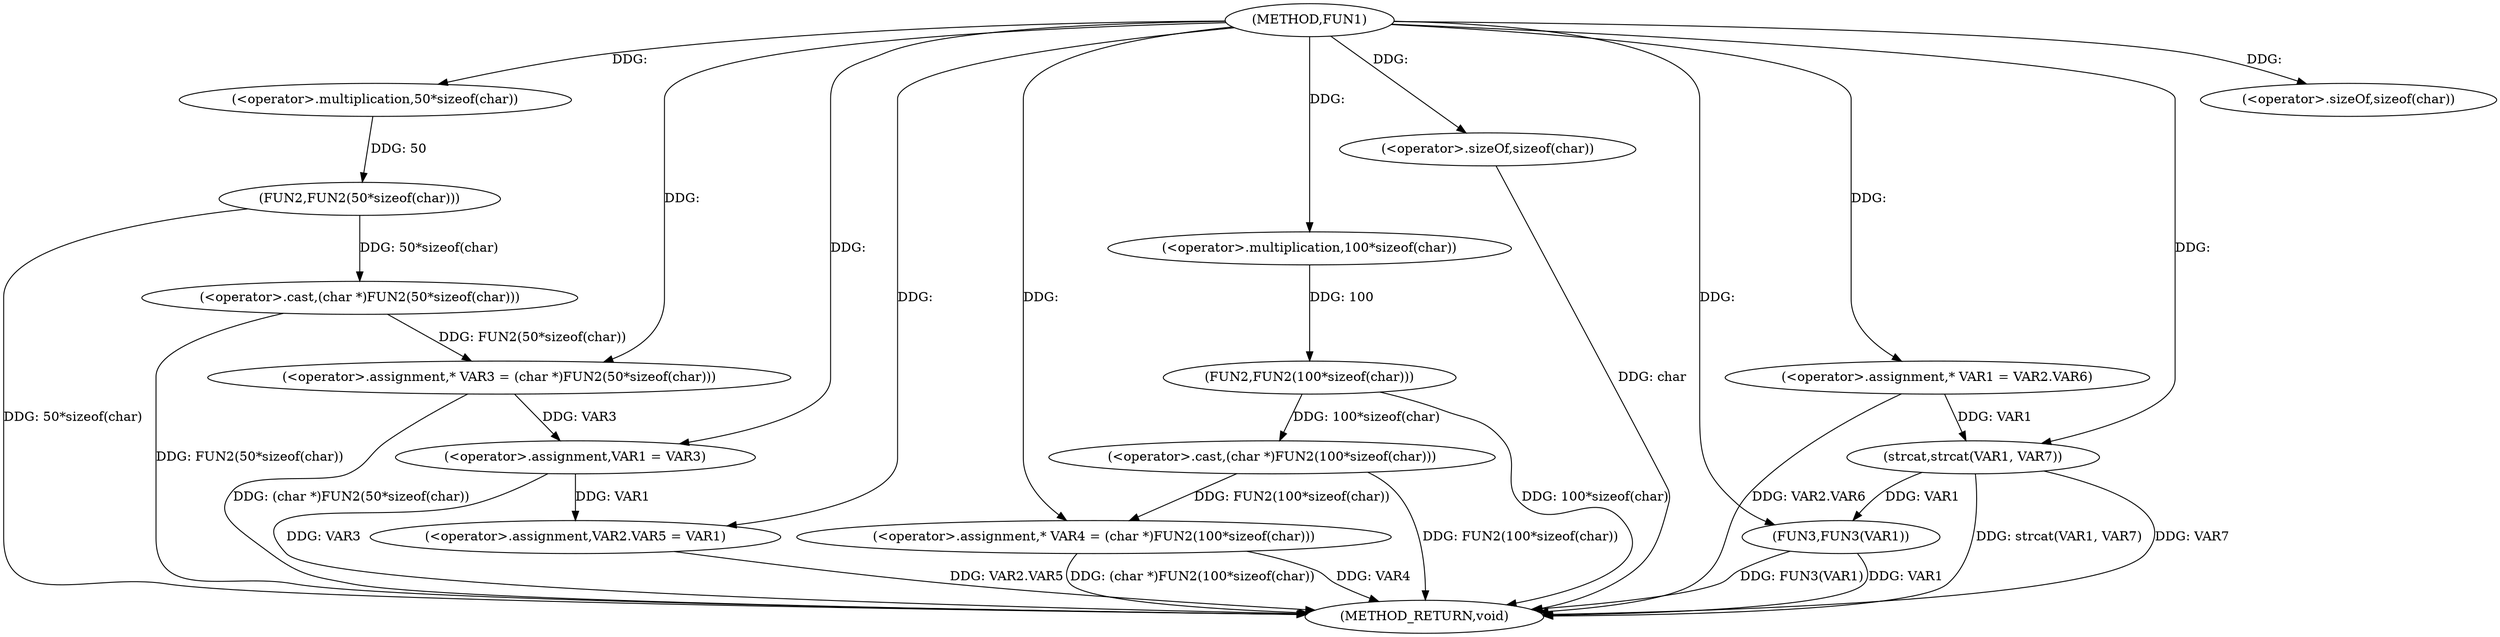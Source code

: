 digraph FUN1 {  
"1000100" [label = "(METHOD,FUN1)" ]
"1000146" [label = "(METHOD_RETURN,void)" ]
"1000105" [label = "(<operator>.assignment,* VAR3 = (char *)FUN2(50*sizeof(char)))" ]
"1000107" [label = "(<operator>.cast,(char *)FUN2(50*sizeof(char)))" ]
"1000109" [label = "(FUN2,FUN2(50*sizeof(char)))" ]
"1000110" [label = "(<operator>.multiplication,50*sizeof(char))" ]
"1000112" [label = "(<operator>.sizeOf,sizeof(char))" ]
"1000115" [label = "(<operator>.assignment,* VAR4 = (char *)FUN2(100*sizeof(char)))" ]
"1000117" [label = "(<operator>.cast,(char *)FUN2(100*sizeof(char)))" ]
"1000119" [label = "(FUN2,FUN2(100*sizeof(char)))" ]
"1000120" [label = "(<operator>.multiplication,100*sizeof(char))" ]
"1000122" [label = "(<operator>.sizeOf,sizeof(char))" ]
"1000124" [label = "(<operator>.assignment,VAR1 = VAR3)" ]
"1000127" [label = "(<operator>.assignment,VAR2.VAR5 = VAR1)" ]
"1000134" [label = "(<operator>.assignment,* VAR1 = VAR2.VAR6)" ]
"1000141" [label = "(strcat,strcat(VAR1, VAR7))" ]
"1000144" [label = "(FUN3,FUN3(VAR1))" ]
  "1000115" -> "1000146"  [ label = "DDG: (char *)FUN2(100*sizeof(char))"] 
  "1000124" -> "1000146"  [ label = "DDG: VAR3"] 
  "1000105" -> "1000146"  [ label = "DDG: (char *)FUN2(50*sizeof(char))"] 
  "1000127" -> "1000146"  [ label = "DDG: VAR2.VAR5"] 
  "1000117" -> "1000146"  [ label = "DDG: FUN2(100*sizeof(char))"] 
  "1000115" -> "1000146"  [ label = "DDG: VAR4"] 
  "1000107" -> "1000146"  [ label = "DDG: FUN2(50*sizeof(char))"] 
  "1000122" -> "1000146"  [ label = "DDG: char"] 
  "1000141" -> "1000146"  [ label = "DDG: strcat(VAR1, VAR7)"] 
  "1000144" -> "1000146"  [ label = "DDG: FUN3(VAR1)"] 
  "1000109" -> "1000146"  [ label = "DDG: 50*sizeof(char)"] 
  "1000119" -> "1000146"  [ label = "DDG: 100*sizeof(char)"] 
  "1000141" -> "1000146"  [ label = "DDG: VAR7"] 
  "1000134" -> "1000146"  [ label = "DDG: VAR2.VAR6"] 
  "1000144" -> "1000146"  [ label = "DDG: VAR1"] 
  "1000107" -> "1000105"  [ label = "DDG: FUN2(50*sizeof(char))"] 
  "1000100" -> "1000105"  [ label = "DDG: "] 
  "1000109" -> "1000107"  [ label = "DDG: 50*sizeof(char)"] 
  "1000110" -> "1000109"  [ label = "DDG: 50"] 
  "1000100" -> "1000110"  [ label = "DDG: "] 
  "1000100" -> "1000112"  [ label = "DDG: "] 
  "1000117" -> "1000115"  [ label = "DDG: FUN2(100*sizeof(char))"] 
  "1000100" -> "1000115"  [ label = "DDG: "] 
  "1000119" -> "1000117"  [ label = "DDG: 100*sizeof(char)"] 
  "1000120" -> "1000119"  [ label = "DDG: 100"] 
  "1000100" -> "1000120"  [ label = "DDG: "] 
  "1000100" -> "1000122"  [ label = "DDG: "] 
  "1000105" -> "1000124"  [ label = "DDG: VAR3"] 
  "1000100" -> "1000124"  [ label = "DDG: "] 
  "1000124" -> "1000127"  [ label = "DDG: VAR1"] 
  "1000100" -> "1000127"  [ label = "DDG: "] 
  "1000100" -> "1000134"  [ label = "DDG: "] 
  "1000134" -> "1000141"  [ label = "DDG: VAR1"] 
  "1000100" -> "1000141"  [ label = "DDG: "] 
  "1000141" -> "1000144"  [ label = "DDG: VAR1"] 
  "1000100" -> "1000144"  [ label = "DDG: "] 
}
